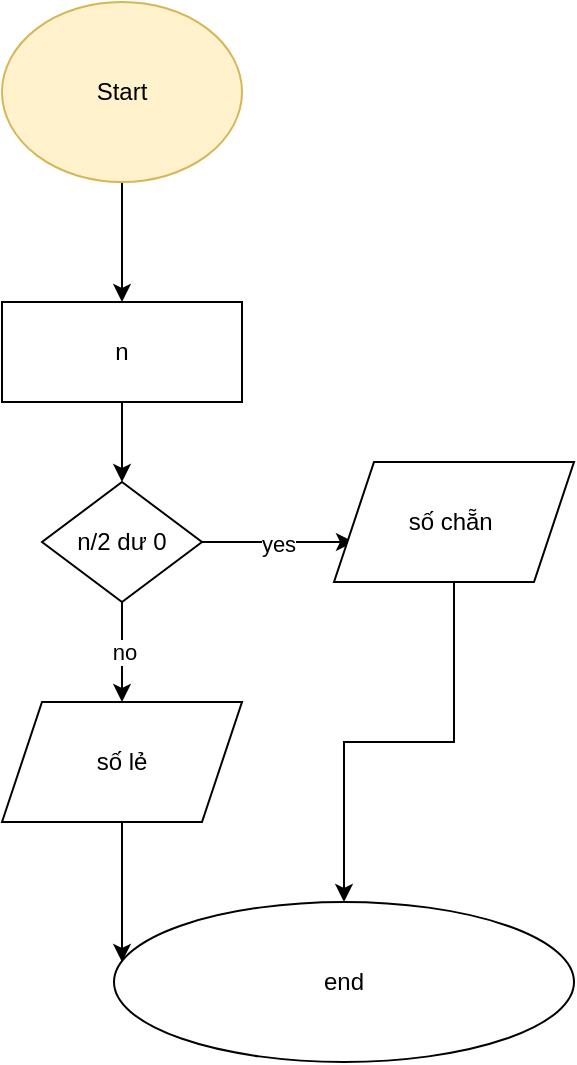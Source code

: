 <mxfile version="24.8.6">
  <diagram name="Trang-1" id="2t7OyMMXTYPvWNbkieeD">
    <mxGraphModel grid="1" page="1" gridSize="10" guides="1" tooltips="1" connect="1" arrows="1" fold="1" pageScale="1" pageWidth="827" pageHeight="1169" math="0" shadow="0">
      <root>
        <mxCell id="0" />
        <mxCell id="1" parent="0" />
        <mxCell id="1ASoElt_mTey8PCBt8GR-3" style="edgeStyle=orthogonalEdgeStyle;rounded=0;orthogonalLoop=1;jettySize=auto;html=1;exitX=0.5;exitY=1;exitDx=0;exitDy=0;" edge="1" parent="1" source="XcyGb43jbfd7hJRRg6E1-2" target="1ASoElt_mTey8PCBt8GR-4">
          <mxGeometry relative="1" as="geometry">
            <mxPoint x="414" y="230" as="targetPoint" />
          </mxGeometry>
        </mxCell>
        <mxCell id="XcyGb43jbfd7hJRRg6E1-2" value="Start" style="ellipse;whiteSpace=wrap;html=1;fillColor=#fff2cc;strokeColor=#d6b656;" vertex="1" parent="1">
          <mxGeometry x="354" y="50" width="120" height="90" as="geometry" />
        </mxCell>
        <mxCell id="1ASoElt_mTey8PCBt8GR-5" style="edgeStyle=orthogonalEdgeStyle;rounded=0;orthogonalLoop=1;jettySize=auto;html=1;exitX=0.5;exitY=1;exitDx=0;exitDy=0;" edge="1" parent="1" source="1ASoElt_mTey8PCBt8GR-4" target="1ASoElt_mTey8PCBt8GR-6">
          <mxGeometry relative="1" as="geometry">
            <mxPoint x="414" y="290" as="targetPoint" />
          </mxGeometry>
        </mxCell>
        <mxCell id="1ASoElt_mTey8PCBt8GR-4" value="n" style="rounded=0;whiteSpace=wrap;html=1;" vertex="1" parent="1">
          <mxGeometry x="354" y="200" width="120" height="50" as="geometry" />
        </mxCell>
        <mxCell id="1ASoElt_mTey8PCBt8GR-7" value="yes" style="edgeStyle=orthogonalEdgeStyle;rounded=0;orthogonalLoop=1;jettySize=auto;html=1;exitX=1;exitY=0.5;exitDx=0;exitDy=0;" edge="1" parent="1" source="1ASoElt_mTey8PCBt8GR-6">
          <mxGeometry relative="1" as="geometry">
            <mxPoint x="530" y="320" as="targetPoint" />
          </mxGeometry>
        </mxCell>
        <mxCell id="1ASoElt_mTey8PCBt8GR-8" value="no" style="edgeStyle=orthogonalEdgeStyle;rounded=0;orthogonalLoop=1;jettySize=auto;html=1;exitX=0.5;exitY=1;exitDx=0;exitDy=0;" edge="1" parent="1" source="1ASoElt_mTey8PCBt8GR-6">
          <mxGeometry relative="1" as="geometry">
            <mxPoint x="414" y="400" as="targetPoint" />
          </mxGeometry>
        </mxCell>
        <mxCell id="1ASoElt_mTey8PCBt8GR-6" value="n/2 dư 0" style="rhombus;whiteSpace=wrap;html=1;" vertex="1" parent="1">
          <mxGeometry x="374" y="290" width="80" height="60" as="geometry" />
        </mxCell>
        <mxCell id="1ASoElt_mTey8PCBt8GR-13" style="edgeStyle=orthogonalEdgeStyle;rounded=0;orthogonalLoop=1;jettySize=auto;html=1;exitX=0.5;exitY=1;exitDx=0;exitDy=0;" edge="1" parent="1" source="1ASoElt_mTey8PCBt8GR-9" target="1ASoElt_mTey8PCBt8GR-14">
          <mxGeometry relative="1" as="geometry">
            <mxPoint x="580" y="540" as="targetPoint" />
          </mxGeometry>
        </mxCell>
        <mxCell id="1ASoElt_mTey8PCBt8GR-9" value="số chẵn&amp;nbsp;" style="shape=parallelogram;perimeter=parallelogramPerimeter;whiteSpace=wrap;html=1;fixedSize=1;" vertex="1" parent="1">
          <mxGeometry x="520" y="280" width="120" height="60" as="geometry" />
        </mxCell>
        <mxCell id="1ASoElt_mTey8PCBt8GR-12" style="edgeStyle=orthogonalEdgeStyle;rounded=0;orthogonalLoop=1;jettySize=auto;html=1;" edge="1" parent="1" source="1ASoElt_mTey8PCBt8GR-10">
          <mxGeometry relative="1" as="geometry">
            <mxPoint x="414" y="530" as="targetPoint" />
          </mxGeometry>
        </mxCell>
        <mxCell id="1ASoElt_mTey8PCBt8GR-10" value="số lẻ" style="shape=parallelogram;perimeter=parallelogramPerimeter;whiteSpace=wrap;html=1;fixedSize=1;" vertex="1" parent="1">
          <mxGeometry x="354" y="400" width="120" height="60" as="geometry" />
        </mxCell>
        <mxCell id="1ASoElt_mTey8PCBt8GR-14" value="end" style="ellipse;whiteSpace=wrap;html=1;" vertex="1" parent="1">
          <mxGeometry x="410" y="500" width="230" height="80" as="geometry" />
        </mxCell>
      </root>
    </mxGraphModel>
  </diagram>
</mxfile>
